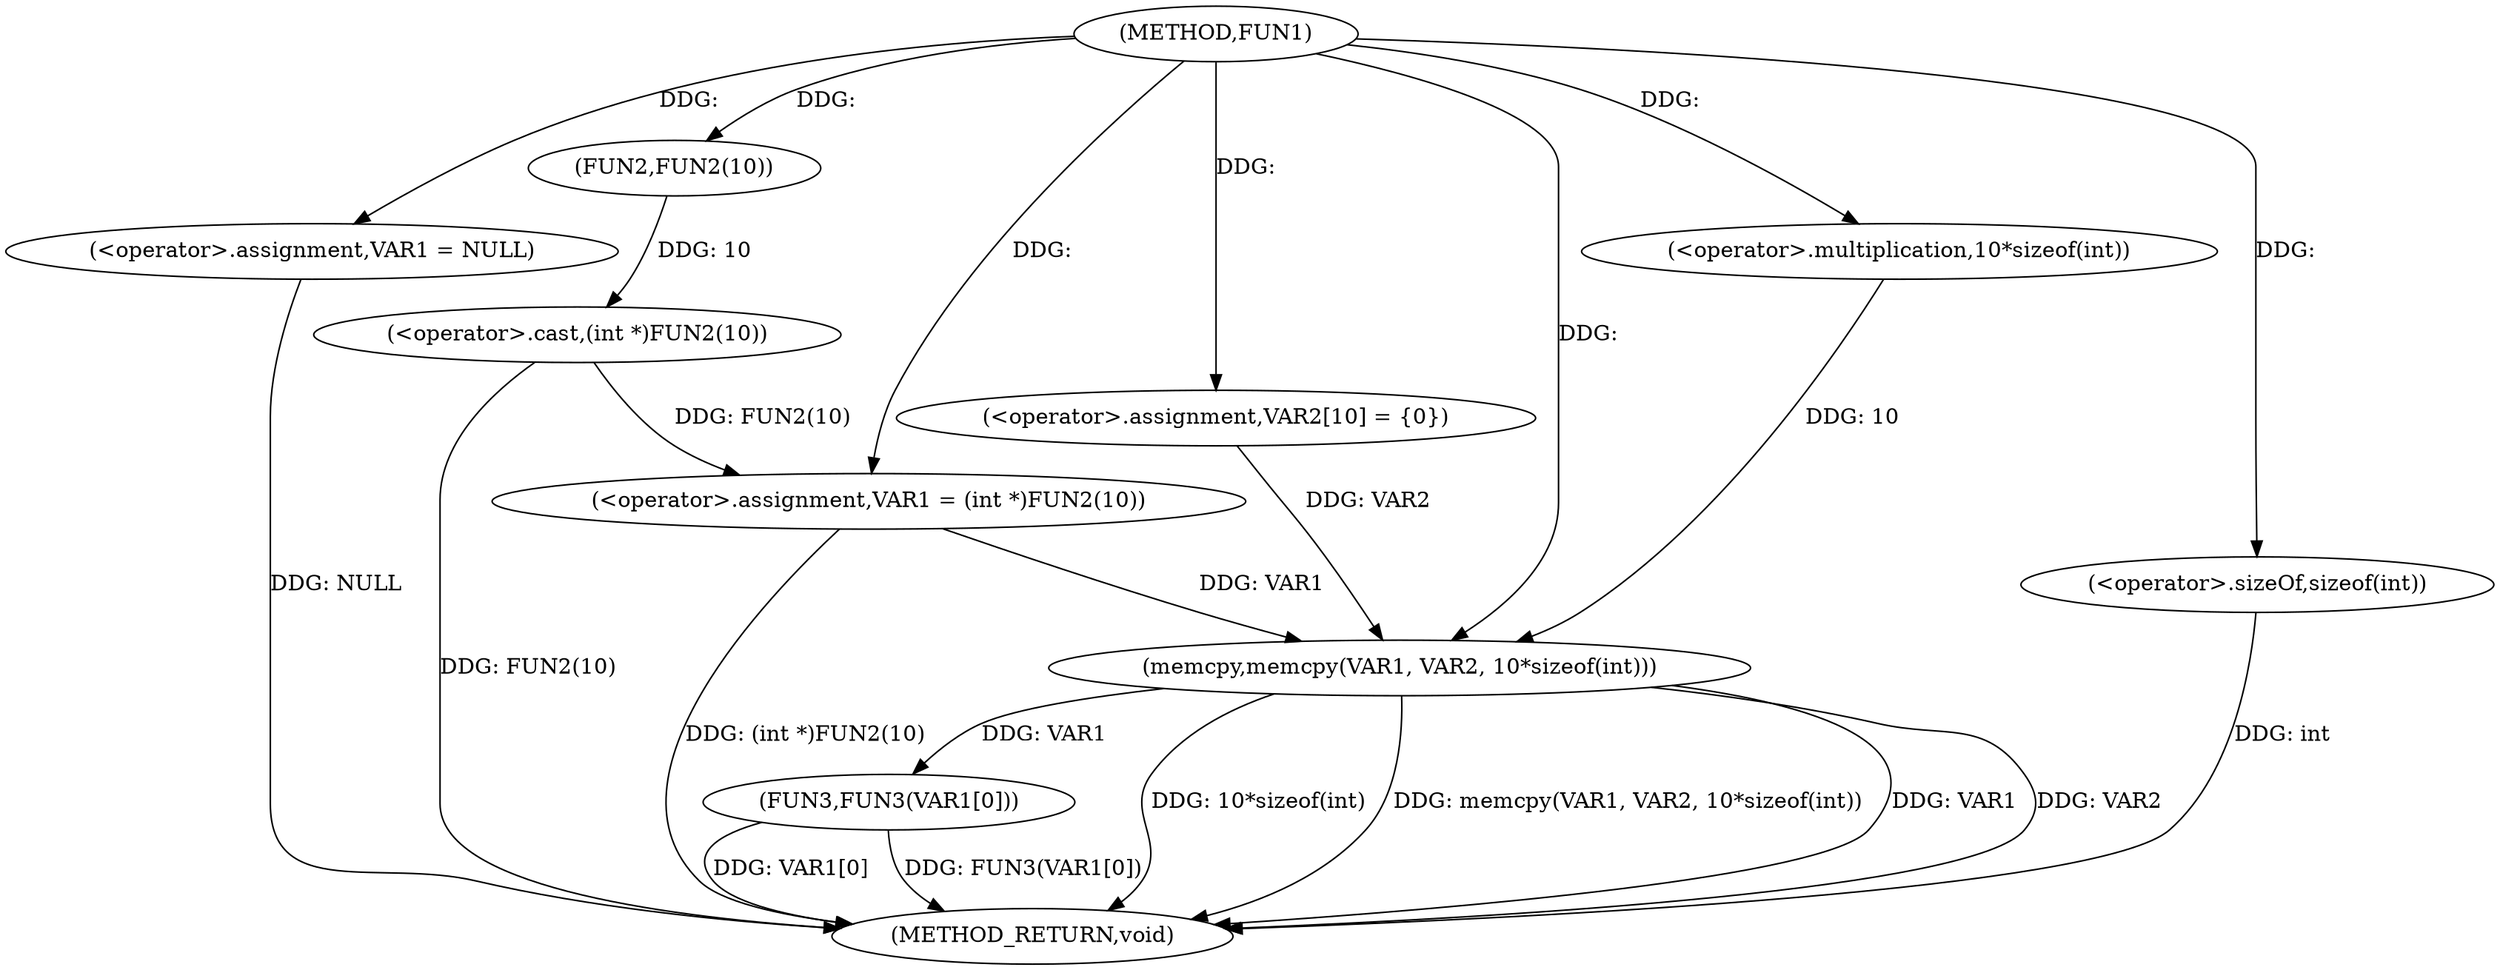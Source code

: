 digraph FUN1 {  
"1000100" [label = "(METHOD,FUN1)" ]
"1000129" [label = "(METHOD_RETURN,void)" ]
"1000103" [label = "(<operator>.assignment,VAR1 = NULL)" ]
"1000108" [label = "(<operator>.assignment,VAR1 = (int *)FUN2(10))" ]
"1000110" [label = "(<operator>.cast,(int *)FUN2(10))" ]
"1000112" [label = "(FUN2,FUN2(10))" ]
"1000116" [label = "(<operator>.assignment,VAR2[10] = {0})" ]
"1000118" [label = "(memcpy,memcpy(VAR1, VAR2, 10*sizeof(int)))" ]
"1000121" [label = "(<operator>.multiplication,10*sizeof(int))" ]
"1000123" [label = "(<operator>.sizeOf,sizeof(int))" ]
"1000125" [label = "(FUN3,FUN3(VAR1[0]))" ]
  "1000125" -> "1000129"  [ label = "DDG: VAR1[0]"] 
  "1000125" -> "1000129"  [ label = "DDG: FUN3(VAR1[0])"] 
  "1000103" -> "1000129"  [ label = "DDG: NULL"] 
  "1000118" -> "1000129"  [ label = "DDG: 10*sizeof(int)"] 
  "1000118" -> "1000129"  [ label = "DDG: memcpy(VAR1, VAR2, 10*sizeof(int))"] 
  "1000110" -> "1000129"  [ label = "DDG: FUN2(10)"] 
  "1000118" -> "1000129"  [ label = "DDG: VAR1"] 
  "1000123" -> "1000129"  [ label = "DDG: int"] 
  "1000108" -> "1000129"  [ label = "DDG: (int *)FUN2(10)"] 
  "1000118" -> "1000129"  [ label = "DDG: VAR2"] 
  "1000100" -> "1000103"  [ label = "DDG: "] 
  "1000110" -> "1000108"  [ label = "DDG: FUN2(10)"] 
  "1000100" -> "1000108"  [ label = "DDG: "] 
  "1000112" -> "1000110"  [ label = "DDG: 10"] 
  "1000100" -> "1000112"  [ label = "DDG: "] 
  "1000100" -> "1000116"  [ label = "DDG: "] 
  "1000108" -> "1000118"  [ label = "DDG: VAR1"] 
  "1000100" -> "1000118"  [ label = "DDG: "] 
  "1000116" -> "1000118"  [ label = "DDG: VAR2"] 
  "1000121" -> "1000118"  [ label = "DDG: 10"] 
  "1000100" -> "1000121"  [ label = "DDG: "] 
  "1000100" -> "1000123"  [ label = "DDG: "] 
  "1000118" -> "1000125"  [ label = "DDG: VAR1"] 
}
